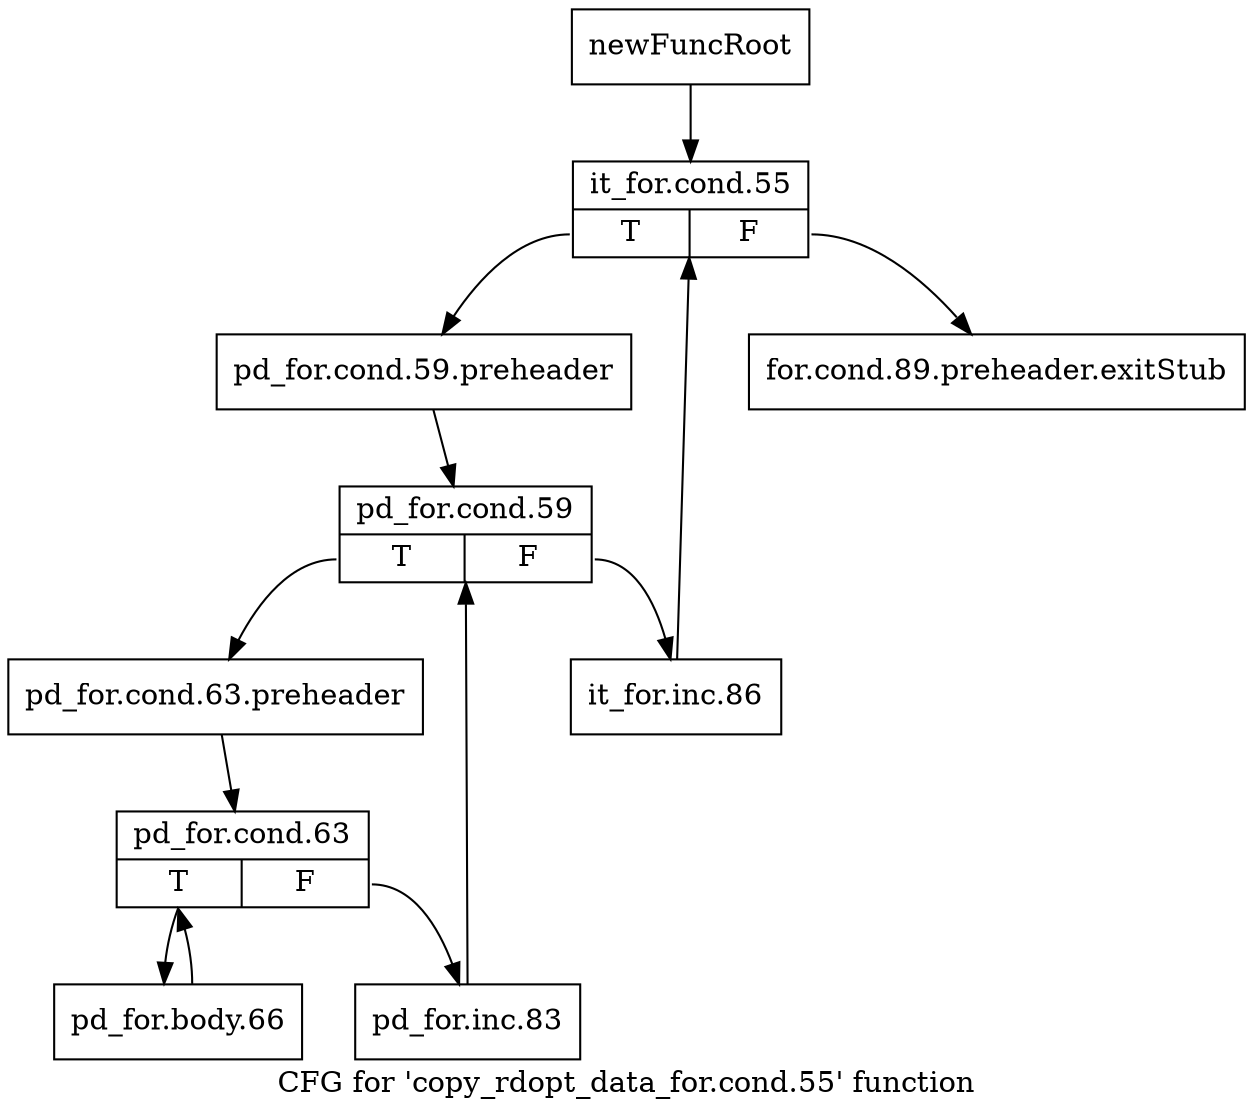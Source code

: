 digraph "CFG for 'copy_rdopt_data_for.cond.55' function" {
	label="CFG for 'copy_rdopt_data_for.cond.55' function";

	Node0x24e85e0 [shape=record,label="{newFuncRoot}"];
	Node0x24e85e0 -> Node0x24e8680;
	Node0x24e8630 [shape=record,label="{for.cond.89.preheader.exitStub}"];
	Node0x24e8680 [shape=record,label="{it_for.cond.55|{<s0>T|<s1>F}}"];
	Node0x24e8680:s0 -> Node0x24e86d0;
	Node0x24e8680:s1 -> Node0x24e8630;
	Node0x24e86d0 [shape=record,label="{pd_for.cond.59.preheader}"];
	Node0x24e86d0 -> Node0x24e8720;
	Node0x24e8720 [shape=record,label="{pd_for.cond.59|{<s0>T|<s1>F}}"];
	Node0x24e8720:s0 -> Node0x24e87c0;
	Node0x24e8720:s1 -> Node0x24e8770;
	Node0x24e8770 [shape=record,label="{it_for.inc.86}"];
	Node0x24e8770 -> Node0x24e8680;
	Node0x24e87c0 [shape=record,label="{pd_for.cond.63.preheader}"];
	Node0x24e87c0 -> Node0x24e8810;
	Node0x24e8810 [shape=record,label="{pd_for.cond.63|{<s0>T|<s1>F}}"];
	Node0x24e8810:s0 -> Node0x24e88b0;
	Node0x24e8810:s1 -> Node0x24e8860;
	Node0x24e8860 [shape=record,label="{pd_for.inc.83}"];
	Node0x24e8860 -> Node0x24e8720;
	Node0x24e88b0 [shape=record,label="{pd_for.body.66}"];
	Node0x24e88b0 -> Node0x24e8810;
}
